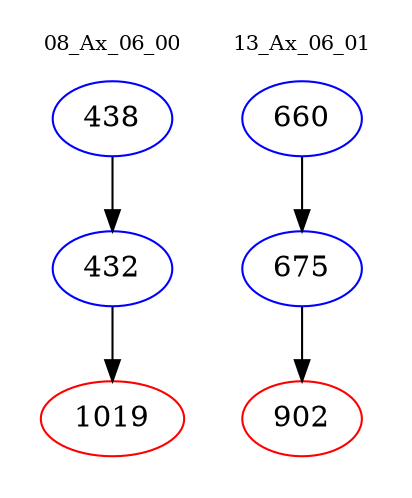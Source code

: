 digraph{
subgraph cluster_0 {
color = white
label = "08_Ax_06_00";
fontsize=10;
T0_438 [label="438", color="blue"]
T0_438 -> T0_432 [color="black"]
T0_432 [label="432", color="blue"]
T0_432 -> T0_1019 [color="black"]
T0_1019 [label="1019", color="red"]
}
subgraph cluster_1 {
color = white
label = "13_Ax_06_01";
fontsize=10;
T1_660 [label="660", color="blue"]
T1_660 -> T1_675 [color="black"]
T1_675 [label="675", color="blue"]
T1_675 -> T1_902 [color="black"]
T1_902 [label="902", color="red"]
}
}
